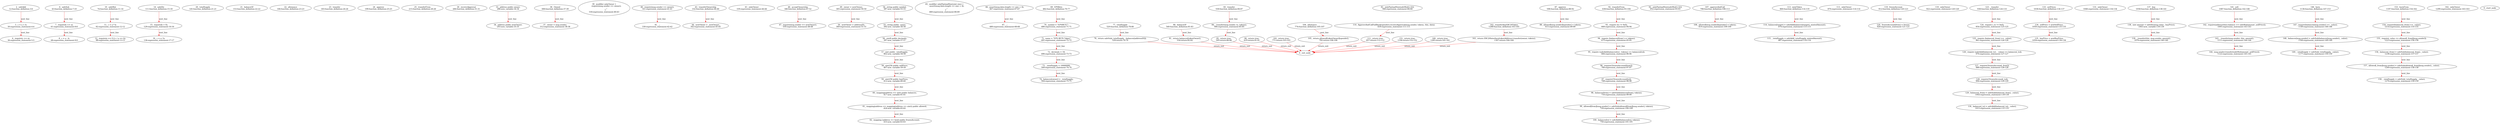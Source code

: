 digraph  {
12 [label="2_ safeAdd\n12-function_definition-3-6", type_label=function_definition];
30 [label="3_ c = a + b;\n30-expression_statement-4-4", type_label=expression_statement];
36 [label="4_ require(c >= a);\n36-expression_statement-5-5", type_label=expression_statement];
43 [label="6_ safeSub\n43-function_definition-7-10", type_label=function_definition];
61 [label="7_ require(b <= a);\n61-expression_statement-8-8", type_label=expression_statement];
68 [label="8_ c = a - b;\n68-expression_statement-9-9", type_label=expression_statement];
74 [label="10_ safeMul\n74-function_definition-11-14", type_label=function_definition];
92 [label="11_ c = a * b;\n92-expression_statement-12-12", type_label=expression_statement];
98 [label="12_ require(a == 0 || c / a == b);\n98-expression_statement-13-13", type_label=expression_statement];
111 [label="14_ safeDiv\n111-function_definition-15-18", type_label=function_definition];
129 [label="15_ require(b > 0);\n129-expression_statement-16-16", type_label=expression_statement];
136 [label="16_ c = a / b;\n136-expression_statement-17-17", type_label=expression_statement];
145 [label="20_ totalSupply\n145-function_definition-21-21", type_label=function_definition];
153 [label="21_ balanceOf\n153-function_definition-22-22", type_label=function_definition];
166 [label="22_ allowance\n166-function_definition-23-23", type_label=function_definition];
183 [label="23_ transfer\n183-function_definition-24-24", type_label=function_definition];
199 [label="24_ approve\n199-function_definition-25-25", type_label=function_definition];
215 [label="25_ transferFrom\n215-function_definition-26-26", type_label=function_definition];
266 [label="30_ receiveApproval\n266-function_definition-31-31", type_label=function_definition];
288 [label="33_ address public owner;\n288-new_variable-34-34", type_label=new_variable];
293 [label="34_ address public newOwner;\n293-new_variable-35-35", type_label=new_variable];
308 [label="36_ Owned\n308-function_definition-37-39", type_label=function_definition];
312 [label="37_ owner = msg.sender;\n312-expression_statement-38-38", type_label=expression_statement];
318 [label="39_ modifier onlyOwner {\n        require(msg.sender == owner);\n        _;\n    }\n318-expression_statement-40-43", type_label=expression_statement];
321 [label="40_ require(msg.sender == owner);\n321-expression_statement-41-41", type_label=expression_statement];
330 [label="41_ _;\n330-expression_statement-42-42", type_label=expression_statement];
332 [label="43_ transferOwnership\n332-function_definition-44-46", type_label=function_definition];
339 [label="43_ onlyOwner\n339-expression_statement-44-44", type_label=expression_statement];
342 [label="44_ newOwner = _newOwner;\n342-expression_statement-45-45", type_label=expression_statement];
346 [label="46_ acceptOwnership\n346-function_definition-47-52", type_label=function_definition];
350 [label="47_ require(msg.sender == newOwner);\n350-expression_statement-48-48", type_label=expression_statement];
365 [label="49_ owner = newOwner;\n365-expression_statement-50-50", type_label=expression_statement];
369 [label="50_ newOwner = address(0);\n369-expression_statement-51-51", type_label=expression_statement];
387 [label="54_ string public symbol;\n387-new_variable-55-55", type_label=new_variable];
392 [label="55_ string public  name;\n392-new_variable-56-56", type_label=new_variable];
397 [label="56_ uint8 public decimals;\n397-new_variable-57-57", type_label=new_variable];
402 [label="57_ uint public _totalSupply;\n402-new_variable-58-58", type_label=new_variable];
407 [label="58_ uint256 public sellPrice;\n407-new_variable-59-59", type_label=new_variable];
412 [label="59_ uint256 public buyPrice;\n412-new_variable-60-60", type_label=new_variable];
417 [label="60_ mapping(address => uint) public balances;\n417-new_variable-61-61", type_label=new_variable];
424 [label="61_ mapping(address => mapping(address => uint)) public allowed;\n424-new_variable-62-62", type_label=new_variable];
433 [label="62_ mapping (address => bool) public frozenAccount;\n433-new_variable-63-63", type_label=new_variable];
460 [label="65_ modifier onlyPayloadSize(uint size) {\n        assert(msg.data.length >= size + 4);\n        _;\n    }\n460-expression_statement-66-69", type_label=expression_statement];
467 [label="66_ assert(msg.data.length >= size + 4);\n467-expression_statement-67-67", type_label=expression_statement];
480 [label="67_ _;\n480-expression_statement-68-68", type_label=expression_statement];
482 [label="69_ EPSBets\n482-function_definition-70-77", type_label=function_definition];
486 [label="70_ symbol = \"EPSBETC\";\n486-expression_statement-71-71", type_label=expression_statement];
491 [label="71_ name = \"EPS BETS Token\";\n491-expression_statement-72-72", type_label=expression_statement];
496 [label="72_ decimals = 18;\n496-expression_statement-73-73", type_label=expression_statement];
500 [label="73_ _totalSupply = 10000000;\n500-expression_statement-74-74", type_label=expression_statement];
504 [label="74_ balances[owner] = _totalSupply;\n504-expression_statement-75-75", type_label=expression_statement];
520 [label="77_ totalSupply\n520-function_definition-78-80", type_label=function_definition];
529 [label="78_ return safeSub(_totalSupply , balances[address(0)]);\n529-return-79-79", type_label=return];
540 [label="80_ balanceOf\n540-function_definition-81-83", type_label=function_definition];
554 [label="81_ return balances[tokenOwner];\n554-return-82-82", type_label=return];
558 [label="83_ transfer\n558-function_definition-84-87", type_label=function_definition];
568 [label="83_ onlyPayloadSize(safeMul(2,32))\n568-expression_statement-84-84", type_label=expression_statement];
584 [label="84_ _transfer(msg.sender, to, tokens);\n584-expression_statement-85-85", type_label=expression_statement];
595 [label="85_ return true;\n595-return-86-86", type_label=return];
598 [label="87_ approve\n598-function_definition-88-92", type_label=function_definition];
615 [label="88_ allowed[msg.sender][spender] = tokens;\n615-expression_statement-89-89", type_label=expression_statement];
635 [label="90_ return true;\n635-return-91-91", type_label=return];
638 [label="92_ transferFrom\n638-function_definition-93-104", type_label=function_definition];
652 [label="92_ onlyPayloadSize(safeMul(3,32))\n652-expression_statement-93-93", type_label=expression_statement];
668 [label="93_ require (to != 0x0);\n668-expression_statement-94-94", type_label=expression_statement];
675 [label="94_ require (balances[from] >= tokens);\n675-expression_statement-95-95", type_label=expression_statement];
684 [label="95_ require (safeAdd(balances[to] , tokens) >= balances[to]);\n684-expression_statement-96-96", type_label=expression_statement];
700 [label="96_ require(!frozenAccount[from]);\n700-expression_statement-97-97", type_label=expression_statement];
708 [label="97_ require(!frozenAccount[to]);\n708-expression_statement-98-98", type_label=expression_statement];
716 [label="98_ balances[from] = safeSub(balances[from], tokens);\n716-expression_statement-99-99", type_label=expression_statement];
729 [label="99_ allowed[from][msg.sender] = safeSub(allowed[from][msg.sender], tokens);\n729-expression_statement-100-100", type_label=expression_statement];
750 [label="100_ balances[to] = safeAdd(balances[to], tokens);\n750-expression_statement-101-101", type_label=expression_statement];
771 [label="102_ return true;\n771-return-103-103", type_label=return];
774 [label="104_ allowance\n774-function_definition-105-107", type_label=function_definition];
792 [label="105_ return allowed[tokenOwner][spender];\n792-return-106-106", type_label=return];
798 [label="107_ approveAndCall\n798-function_definition-108-113", type_label=function_definition];
819 [label="108_ allowed[msg.sender][spender] = tokens;\n819-expression_statement-109-109", type_label=expression_statement];
839 [label="110_ ApproveAndCallFallBack(spender).receiveApproval(msg.sender, tokens, this, data);\n839-expression_statement-111-111", type_label=expression_statement];
857 [label="111_ return true;\n857-return-112-112", type_label=return];
860 [label="113_ mintToken\n860-function_definition-114-119", type_label=function_definition];
870 [label="113_ onlyOwner\n870-expression_statement-114-114", type_label=expression_statement];
874 [label="114_ balances[target] = safeAdd(balances[target], mintedAmount);\n874-expression_statement-115-115", type_label=expression_statement];
887 [label="115_ _totalSupply = safeAdd(_totalSupply, mintedAmount);\n887-expression_statement-116-116", type_label=expression_statement];
912 [label="119_ freezeAccount\n912-function_definition-120-123", type_label=function_definition];
922 [label="119_ onlyOwner\n922-expression_statement-120-120", type_label=expression_statement];
926 [label="120_ frozenAccount[from] = freeze;\n926-expression_statement-121-121", type_label=expression_statement];
938 [label="123_ _transfer\n938-function_definition-124-133", type_label=function_definition];
954 [label="124_ require (_to != 0x0);\n954-expression_statement-125-125", type_label=expression_statement];
961 [label="125_ require (balances[_from] >= _value);\n961-expression_statement-126-126", type_label=expression_statement];
970 [label="126_ require (safeAdd(balances[_to] , _value) >= balances[_to]);\n970-expression_statement-127-127", type_label=expression_statement];
986 [label="127_ require(!frozenAccount[_from]);\n986-expression_statement-128-128", type_label=expression_statement];
994 [label="128_ require(!frozenAccount[_to]);\n994-expression_statement-129-129", type_label=expression_statement];
1002 [label="129_ balances[_from] = safeSub(balances[_from], _value);\n1002-expression_statement-130-130", type_label=expression_statement];
1015 [label="130_ balances[_to] = safeAdd(balances[_to], _value);\n1015-expression_statement-131-131", type_label=expression_statement];
1036 [label="133_ setPrices\n1036-function_definition-134-137", type_label=function_definition];
1046 [label="133_ onlyOwner\n1046-expression_statement-134-134", type_label=expression_statement];
1050 [label="134_ sellPrice = newSellPrice;\n1050-expression_statement-135-135", type_label=expression_statement];
1054 [label="135_ buyPrice = newBuyPrice;\n1054-expression_statement-136-136", type_label=expression_statement];
1058 [label="137_ buy\n1058-function_definition-138-141", type_label=function_definition];
1063 [label="138_ uint amount = safeDiv(msg.value , buyPrice);\n1063-new_variable-139-139", type_label=new_variable];
1076 [label="139_ _transfer(this, msg.sender, amount);\n1076-expression_statement-140-140", type_label=expression_statement];
1087 [label="141_ sell\n1087-function_definition-142-146", type_label=function_definition];
1095 [label="142_ require(address(this).balance >= safeMul(amount ,sellPrice));\n1095-expression_statement-143-143", type_label=expression_statement];
1111 [label="143_ _transfer(msg.sender, this, amount);\n1111-expression_statement-144-144", type_label=expression_statement];
1122 [label="144_ msg.sender.transfer(safeMul(amount ,sellPrice));\n1122-expression_statement-145-145", type_label=expression_statement];
1136 [label="146_ burn\n1136-function_definition-147-153", type_label=function_definition];
1149 [label="147_ require(balances[msg.sender] >= _value);\n1149-expression_statement-148-148", type_label=expression_statement];
1160 [label="148_ balances[msg.sender] = safeSub(balances[msg.sender], _value);\n1160-expression_statement-149-149", type_label=expression_statement];
1177 [label="149_ _totalSupply = safeSub(_totalSupply, _value);\n1177-expression_statement-150-150", type_label=expression_statement];
1194 [label="151_ return true;\n1194-return-152-152", type_label=return];
1197 [label="153_ burnFrom\n1197-function_definition-154-162", type_label=function_definition];
1214 [label="154_ require(balances[_from] >= _value);\n1214-expression_statement-155-155", type_label=expression_statement];
1223 [label="155_ require(_value <= allowed[_from][msg.sender]);\n1223-expression_statement-156-156", type_label=expression_statement];
1236 [label="156_ balances[_from] = safeSub(balances[_from], _value);\n1236-expression_statement-157-157", type_label=expression_statement];
1249 [label="157_ allowed[_from][msg.sender] = safeSub(allowed[_from][msg.sender], _value);\n1249-expression_statement-158-158", type_label=expression_statement];
1270 [label="158_ _totalSupply = safeSub(_totalSupply, _value);\n1270-expression_statement-159-159", type_label=expression_statement];
1285 [label="160_ return true;\n1285-return-161-161", type_label=return];
1288 [label="162_ transferAnyERC20Token\n1288-function_definition-163-165", type_label=function_definition];
1299 [label="162_ onlyOwner\n1299-expression_statement-163-163", type_label=expression_statement];
1307 [label="163_ return ERC20Interface(tokenAddress).transfer(owner, tokens);\n1307-return-164-164", type_label=return];
1 [label="0_ start_node", type_label=start];
2 [label="0_ exit_node", type_label=exit];
12 -> 30  [color=red, controlflow_type=next_line, edge_type=CFG_edge, key=0, label=next_line];
30 -> 36  [color=red, controlflow_type=next_line, edge_type=CFG_edge, key=0, label=next_line];
43 -> 61  [color=red, controlflow_type=next_line, edge_type=CFG_edge, key=0, label=next_line];
61 -> 68  [color=red, controlflow_type=next_line, edge_type=CFG_edge, key=0, label=next_line];
74 -> 92  [color=red, controlflow_type=next_line, edge_type=CFG_edge, key=0, label=next_line];
92 -> 98  [color=red, controlflow_type=next_line, edge_type=CFG_edge, key=0, label=next_line];
111 -> 129  [color=red, controlflow_type=next_line, edge_type=CFG_edge, key=0, label=next_line];
129 -> 136  [color=red, controlflow_type=next_line, edge_type=CFG_edge, key=0, label=next_line];
288 -> 293  [color=red, controlflow_type=next_line, edge_type=CFG_edge, key=0, label=next_line];
308 -> 312  [color=red, controlflow_type=next_line, edge_type=CFG_edge, key=0, label=next_line];
321 -> 330  [color=red, controlflow_type=next_line, edge_type=CFG_edge, key=0, label=next_line];
332 -> 342  [color=red, controlflow_type=next_line, edge_type=CFG_edge, key=0, label=next_line];
346 -> 350  [color=red, controlflow_type=next_line, edge_type=CFG_edge, key=0, label=next_line];
365 -> 369  [color=red, controlflow_type=next_line, edge_type=CFG_edge, key=0, label=next_line];
387 -> 392  [color=red, controlflow_type=next_line, edge_type=CFG_edge, key=0, label=next_line];
392 -> 397  [color=red, controlflow_type=next_line, edge_type=CFG_edge, key=0, label=next_line];
397 -> 402  [color=red, controlflow_type=next_line, edge_type=CFG_edge, key=0, label=next_line];
402 -> 407  [color=red, controlflow_type=next_line, edge_type=CFG_edge, key=0, label=next_line];
407 -> 412  [color=red, controlflow_type=next_line, edge_type=CFG_edge, key=0, label=next_line];
412 -> 417  [color=red, controlflow_type=next_line, edge_type=CFG_edge, key=0, label=next_line];
417 -> 424  [color=red, controlflow_type=next_line, edge_type=CFG_edge, key=0, label=next_line];
424 -> 433  [color=red, controlflow_type=next_line, edge_type=CFG_edge, key=0, label=next_line];
467 -> 480  [color=red, controlflow_type=next_line, edge_type=CFG_edge, key=0, label=next_line];
482 -> 486  [color=red, controlflow_type=next_line, edge_type=CFG_edge, key=0, label=next_line];
486 -> 491  [color=red, controlflow_type=next_line, edge_type=CFG_edge, key=0, label=next_line];
491 -> 496  [color=red, controlflow_type=next_line, edge_type=CFG_edge, key=0, label=next_line];
496 -> 500  [color=red, controlflow_type=next_line, edge_type=CFG_edge, key=0, label=next_line];
500 -> 504  [color=red, controlflow_type=next_line, edge_type=CFG_edge, key=0, label=next_line];
520 -> 529  [color=red, controlflow_type=next_line, edge_type=CFG_edge, key=0, label=next_line];
529 -> 2  [color=red, controlflow_type=return_exit, edge_type=CFG_edge, key=0, label=return_exit];
540 -> 554  [color=red, controlflow_type=next_line, edge_type=CFG_edge, key=0, label=next_line];
554 -> 2  [color=red, controlflow_type=return_exit, edge_type=CFG_edge, key=0, label=return_exit];
558 -> 584  [color=red, controlflow_type=next_line, edge_type=CFG_edge, key=0, label=next_line];
584 -> 595  [color=red, controlflow_type=next_line, edge_type=CFG_edge, key=0, label=next_line];
595 -> 2  [color=red, controlflow_type=return_exit, edge_type=CFG_edge, key=0, label=return_exit];
598 -> 615  [color=red, controlflow_type=next_line, edge_type=CFG_edge, key=0, label=next_line];
635 -> 2  [color=red, controlflow_type=return_exit, edge_type=CFG_edge, key=0, label=return_exit];
638 -> 668  [color=red, controlflow_type=next_line, edge_type=CFG_edge, key=0, label=next_line];
668 -> 675  [color=red, controlflow_type=next_line, edge_type=CFG_edge, key=0, label=next_line];
675 -> 684  [color=red, controlflow_type=next_line, edge_type=CFG_edge, key=0, label=next_line];
684 -> 700  [color=red, controlflow_type=next_line, edge_type=CFG_edge, key=0, label=next_line];
700 -> 708  [color=red, controlflow_type=next_line, edge_type=CFG_edge, key=0, label=next_line];
708 -> 716  [color=red, controlflow_type=next_line, edge_type=CFG_edge, key=0, label=next_line];
716 -> 729  [color=red, controlflow_type=next_line, edge_type=CFG_edge, key=0, label=next_line];
729 -> 750  [color=red, controlflow_type=next_line, edge_type=CFG_edge, key=0, label=next_line];
771 -> 2  [color=red, controlflow_type=return_exit, edge_type=CFG_edge, key=0, label=return_exit];
774 -> 792  [color=red, controlflow_type=next_line, edge_type=CFG_edge, key=0, label=next_line];
792 -> 2  [color=red, controlflow_type=return_exit, edge_type=CFG_edge, key=0, label=return_exit];
798 -> 819  [color=red, controlflow_type=next_line, edge_type=CFG_edge, key=0, label=next_line];
839 -> 857  [color=red, controlflow_type=next_line, edge_type=CFG_edge, key=0, label=next_line];
857 -> 2  [color=red, controlflow_type=return_exit, edge_type=CFG_edge, key=0, label=return_exit];
860 -> 874  [color=red, controlflow_type=next_line, edge_type=CFG_edge, key=0, label=next_line];
874 -> 887  [color=red, controlflow_type=next_line, edge_type=CFG_edge, key=0, label=next_line];
912 -> 926  [color=red, controlflow_type=next_line, edge_type=CFG_edge, key=0, label=next_line];
938 -> 954  [color=red, controlflow_type=next_line, edge_type=CFG_edge, key=0, label=next_line];
954 -> 961  [color=red, controlflow_type=next_line, edge_type=CFG_edge, key=0, label=next_line];
961 -> 970  [color=red, controlflow_type=next_line, edge_type=CFG_edge, key=0, label=next_line];
970 -> 986  [color=red, controlflow_type=next_line, edge_type=CFG_edge, key=0, label=next_line];
986 -> 994  [color=red, controlflow_type=next_line, edge_type=CFG_edge, key=0, label=next_line];
994 -> 1002  [color=red, controlflow_type=next_line, edge_type=CFG_edge, key=0, label=next_line];
1002 -> 1015  [color=red, controlflow_type=next_line, edge_type=CFG_edge, key=0, label=next_line];
1036 -> 1050  [color=red, controlflow_type=next_line, edge_type=CFG_edge, key=0, label=next_line];
1050 -> 1054  [color=red, controlflow_type=next_line, edge_type=CFG_edge, key=0, label=next_line];
1058 -> 1063  [color=red, controlflow_type=next_line, edge_type=CFG_edge, key=0, label=next_line];
1063 -> 1076  [color=red, controlflow_type=next_line, edge_type=CFG_edge, key=0, label=next_line];
1087 -> 1095  [color=red, controlflow_type=next_line, edge_type=CFG_edge, key=0, label=next_line];
1095 -> 1111  [color=red, controlflow_type=next_line, edge_type=CFG_edge, key=0, label=next_line];
1111 -> 1122  [color=red, controlflow_type=next_line, edge_type=CFG_edge, key=0, label=next_line];
1136 -> 1149  [color=red, controlflow_type=next_line, edge_type=CFG_edge, key=0, label=next_line];
1149 -> 1160  [color=red, controlflow_type=next_line, edge_type=CFG_edge, key=0, label=next_line];
1160 -> 1177  [color=red, controlflow_type=next_line, edge_type=CFG_edge, key=0, label=next_line];
1194 -> 2  [color=red, controlflow_type=return_exit, edge_type=CFG_edge, key=0, label=return_exit];
1197 -> 1214  [color=red, controlflow_type=next_line, edge_type=CFG_edge, key=0, label=next_line];
1214 -> 1223  [color=red, controlflow_type=next_line, edge_type=CFG_edge, key=0, label=next_line];
1223 -> 1236  [color=red, controlflow_type=next_line, edge_type=CFG_edge, key=0, label=next_line];
1236 -> 1249  [color=red, controlflow_type=next_line, edge_type=CFG_edge, key=0, label=next_line];
1249 -> 1270  [color=red, controlflow_type=next_line, edge_type=CFG_edge, key=0, label=next_line];
1285 -> 2  [color=red, controlflow_type=return_exit, edge_type=CFG_edge, key=0, label=return_exit];
1288 -> 1307  [color=red, controlflow_type=next_line, edge_type=CFG_edge, key=0, label=next_line];
1307 -> 2  [color=red, controlflow_type=return_exit, edge_type=CFG_edge, key=0, label=return_exit];
}
